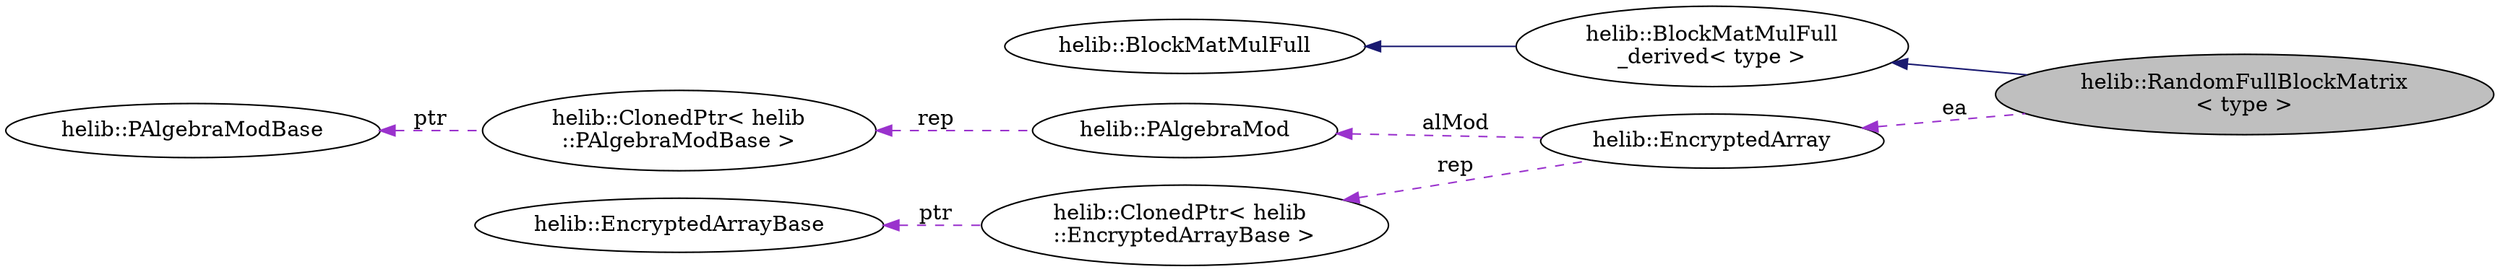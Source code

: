 digraph "helib::RandomFullBlockMatrix&lt; type &gt;"
{
  rankdir="LR";
  N3 [label="helib::RandomFullBlockMatrix\l\< type \>",color="black", fillcolor="grey75", style="filled", fontcolor="black"];
  N4 -> N3 [dir="back",color="midnightblue",style="solid"];
  N4 [label="helib::BlockMatMulFull\l_derived\< type \>",color="black", fillcolor="white", style="filled"];
  N5 -> N4 [dir="back",color="midnightblue",style="solid"];
  N5 [label="helib::BlockMatMulFull",color="black", fillcolor="white", style="filled"];
  N6 -> N3 [dir="back",color="darkorchid3",style="dashed",label=" ea" ];
  N6 [label="helib::EncryptedArray",color="black", fillcolor="white", style="filled",tooltip="A simple wrapper for a smart pointer to an EncryptedArrayBase. This is the interface that higher-leve..."];
  N7 -> N6 [dir="back",color="darkorchid3",style="dashed",label=" alMod" ];
  N7 [label="helib::PAlgebraMod",color="black", fillcolor="white", style="filled",tooltip="The structure of Z[X]/(Phi_m(X), p) "];
  N8 -> N7 [dir="back",color="darkorchid3",style="dashed",label=" rep" ];
  N8 [label="helib::ClonedPtr\< helib\l::PAlgebraModBase \>",color="black", fillcolor="white", style="filled"];
  N9 -> N8 [dir="back",color="darkorchid3",style="dashed",label=" ptr" ];
  N9 [label="helib::PAlgebraModBase",color="black", fillcolor="white", style="filled",tooltip="Virtual base class for PAlgebraMod. "];
  N10 -> N6 [dir="back",color="darkorchid3",style="dashed",label=" rep" ];
  N10 [label="helib::ClonedPtr\< helib\l::EncryptedArrayBase \>",color="black", fillcolor="white", style="filled"];
  N11 -> N10 [dir="back",color="darkorchid3",style="dashed",label=" ptr" ];
  N11 [label="helib::EncryptedArrayBase",color="black", fillcolor="white", style="filled",tooltip="virtual class for data-movement operations on arrays of slots "];
}
digraph "helib::RandomFullBlockMatrix&lt; type &gt;"
{
  N0 [label="helib::RandomFullBlockMatrix\l\< type \>",color="black", fillcolor="grey75", style="filled", fontcolor="black"];
  N1 -> N0 [dir="back",color="midnightblue",style="solid"];
  N1 [label="helib::BlockMatMulFull\l_derived\< type \>",color="black", fillcolor="white", style="filled"];
  N2 -> N1 [dir="back",color="midnightblue",style="solid"];
  N2 [label="helib::BlockMatMulFull",color="black", fillcolor="white", style="filled"];
}
